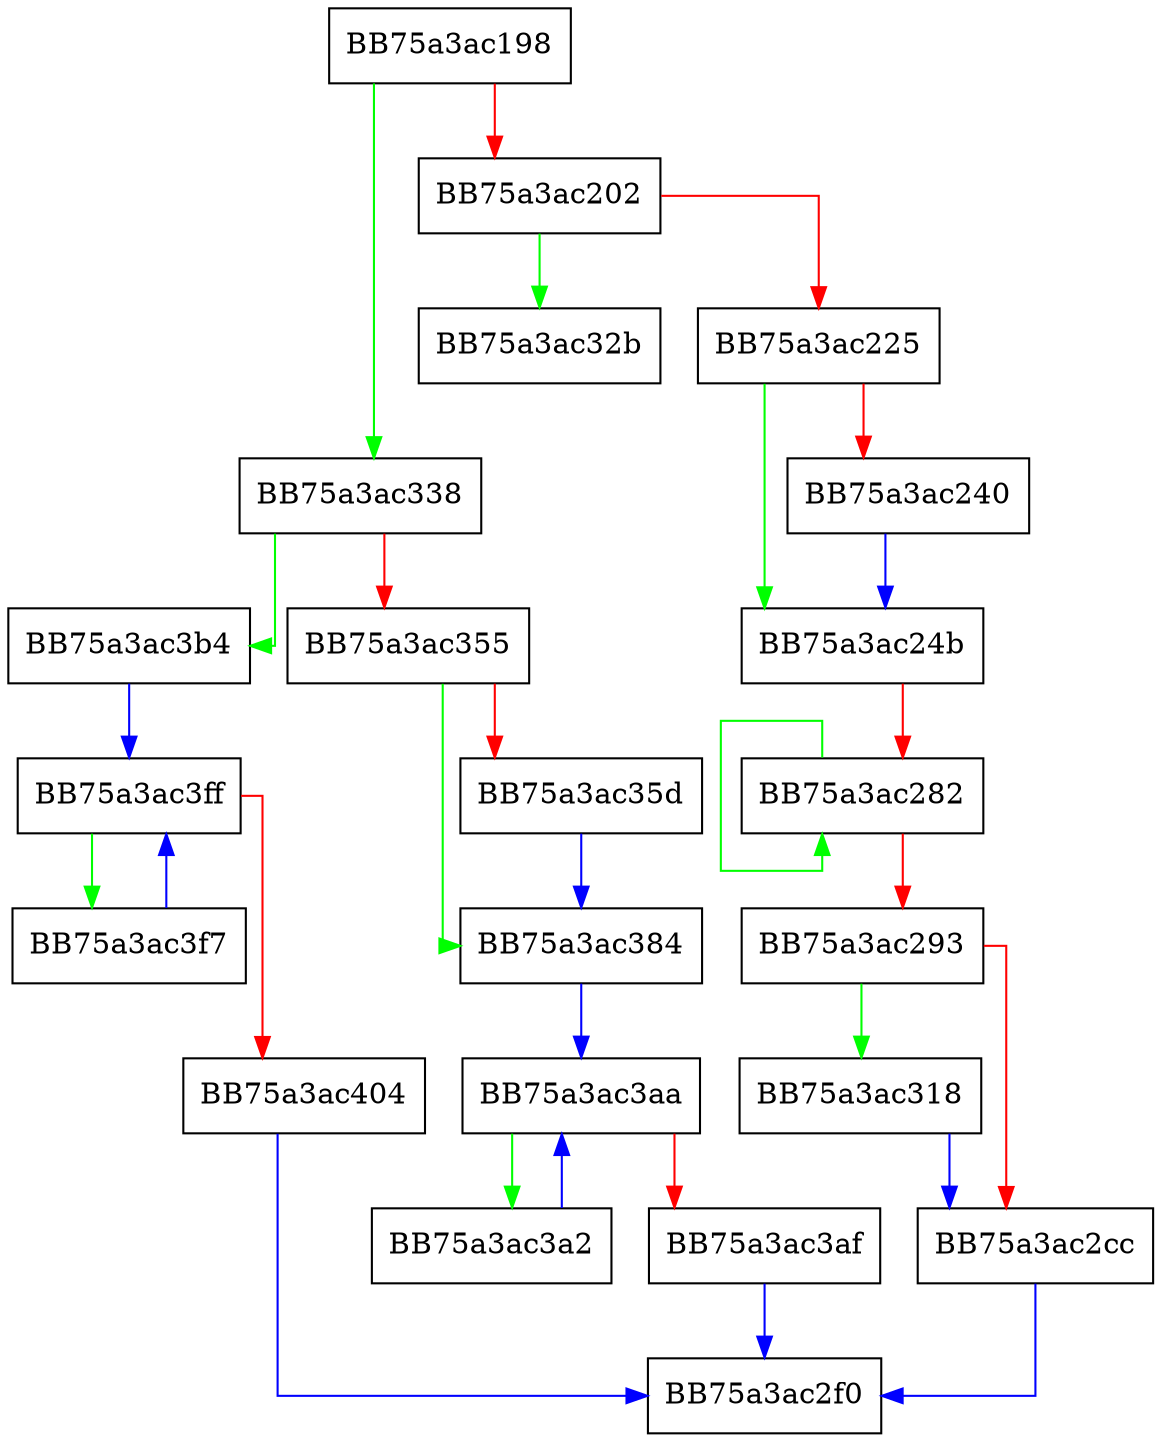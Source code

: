 digraph insert {
  node [shape="box"];
  graph [splines=ortho];
  BB75a3ac198 -> BB75a3ac338 [color="green"];
  BB75a3ac198 -> BB75a3ac202 [color="red"];
  BB75a3ac202 -> BB75a3ac32b [color="green"];
  BB75a3ac202 -> BB75a3ac225 [color="red"];
  BB75a3ac225 -> BB75a3ac24b [color="green"];
  BB75a3ac225 -> BB75a3ac240 [color="red"];
  BB75a3ac240 -> BB75a3ac24b [color="blue"];
  BB75a3ac24b -> BB75a3ac282 [color="red"];
  BB75a3ac282 -> BB75a3ac282 [color="green"];
  BB75a3ac282 -> BB75a3ac293 [color="red"];
  BB75a3ac293 -> BB75a3ac318 [color="green"];
  BB75a3ac293 -> BB75a3ac2cc [color="red"];
  BB75a3ac2cc -> BB75a3ac2f0 [color="blue"];
  BB75a3ac318 -> BB75a3ac2cc [color="blue"];
  BB75a3ac338 -> BB75a3ac3b4 [color="green"];
  BB75a3ac338 -> BB75a3ac355 [color="red"];
  BB75a3ac355 -> BB75a3ac384 [color="green"];
  BB75a3ac355 -> BB75a3ac35d [color="red"];
  BB75a3ac35d -> BB75a3ac384 [color="blue"];
  BB75a3ac384 -> BB75a3ac3aa [color="blue"];
  BB75a3ac3a2 -> BB75a3ac3aa [color="blue"];
  BB75a3ac3aa -> BB75a3ac3a2 [color="green"];
  BB75a3ac3aa -> BB75a3ac3af [color="red"];
  BB75a3ac3af -> BB75a3ac2f0 [color="blue"];
  BB75a3ac3b4 -> BB75a3ac3ff [color="blue"];
  BB75a3ac3f7 -> BB75a3ac3ff [color="blue"];
  BB75a3ac3ff -> BB75a3ac3f7 [color="green"];
  BB75a3ac3ff -> BB75a3ac404 [color="red"];
  BB75a3ac404 -> BB75a3ac2f0 [color="blue"];
}
